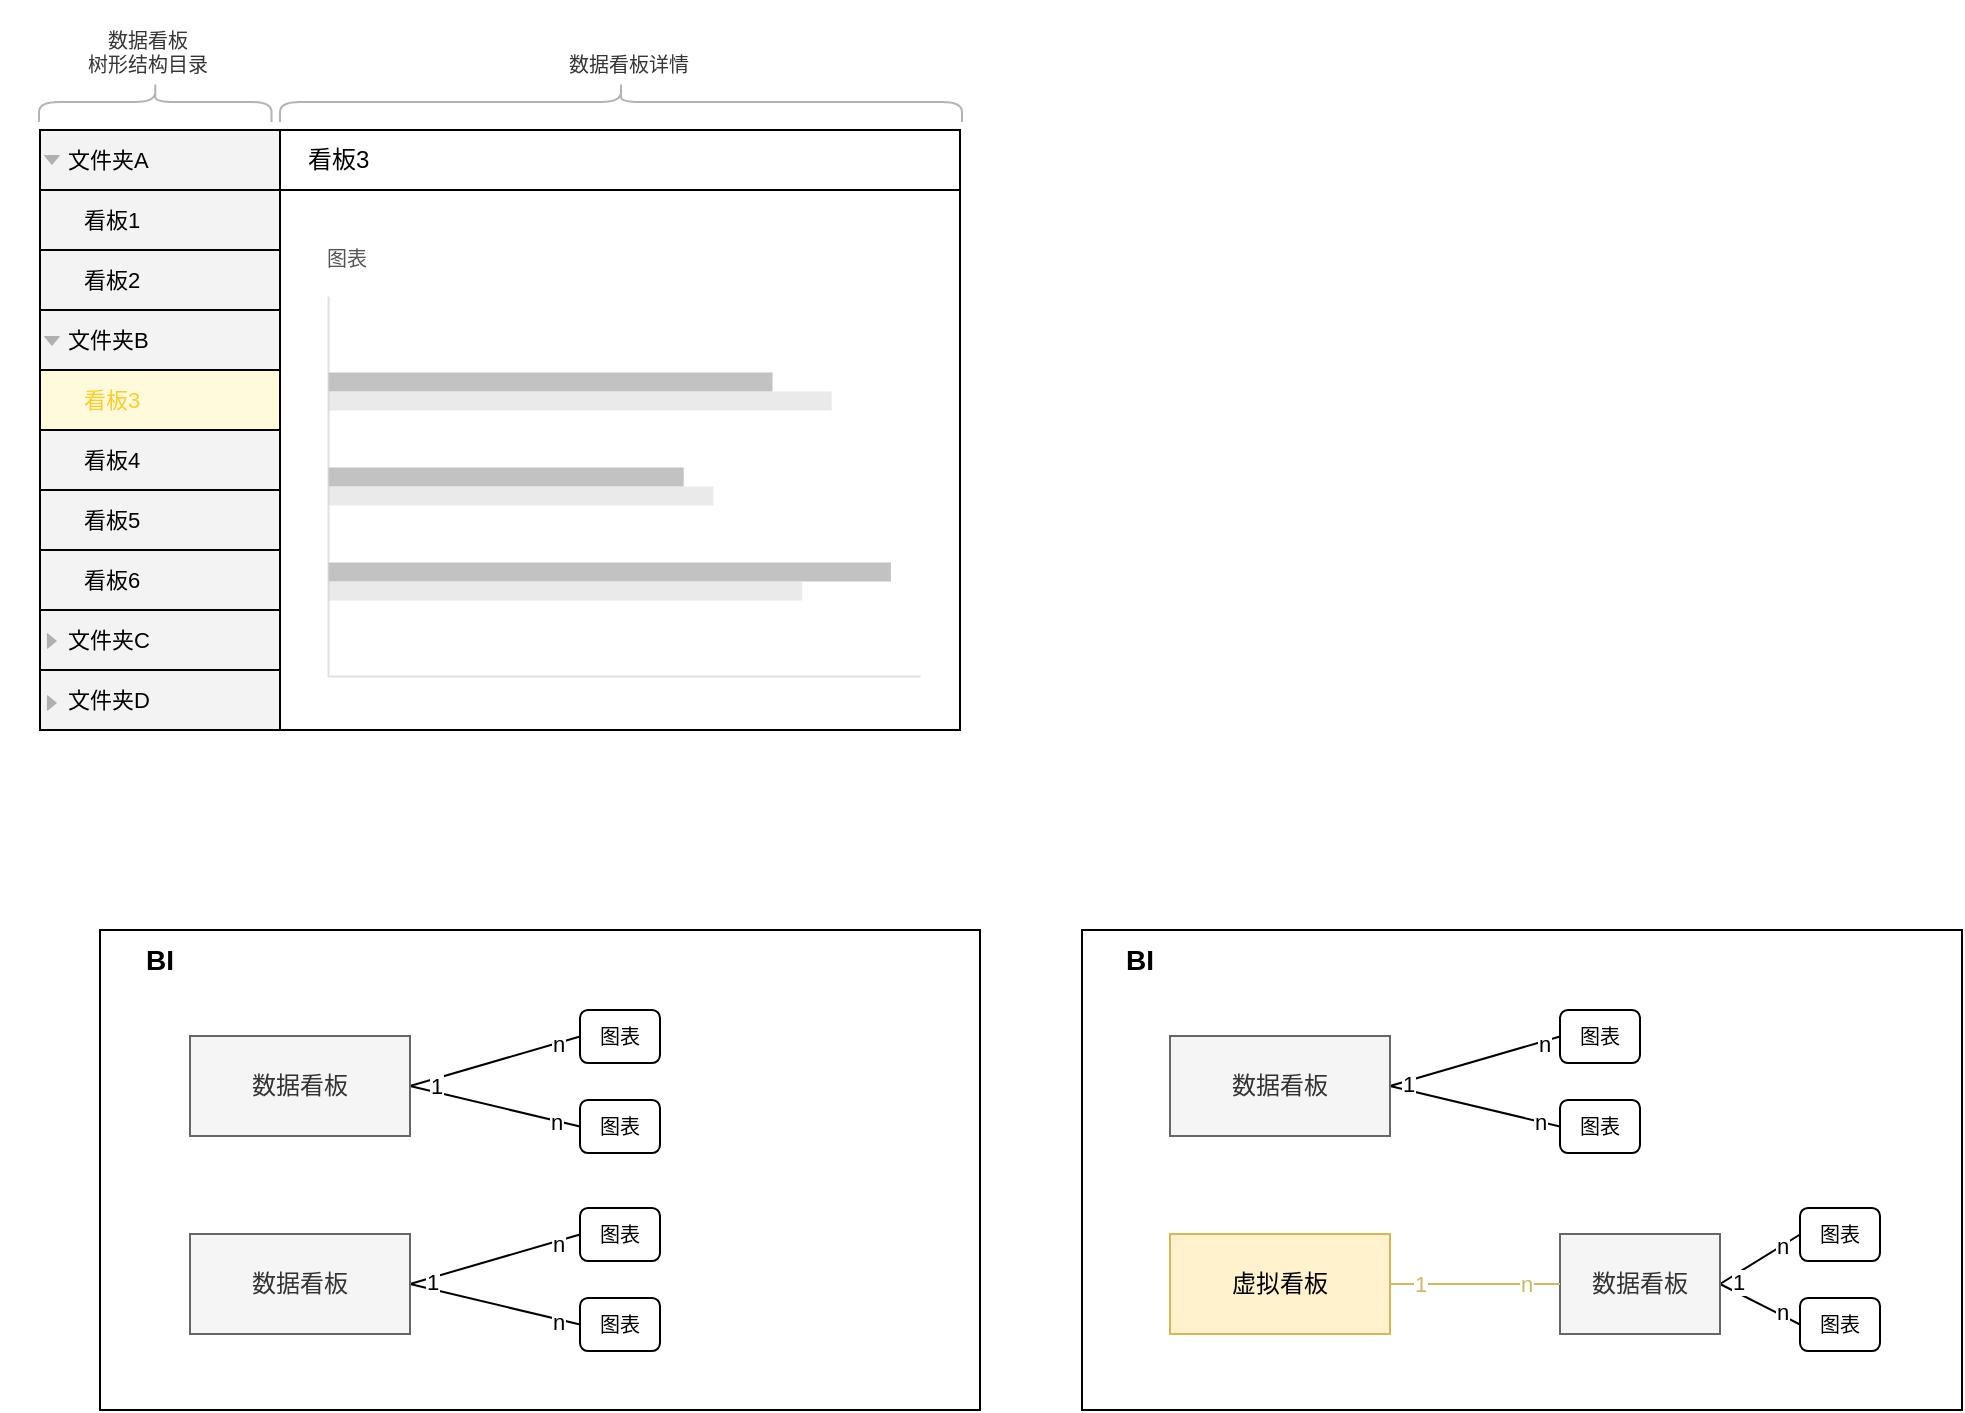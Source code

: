 <mxfile version="24.7.8">
  <diagram name="第 1 页" id="zlOiqVQvwRABKMJe_wMJ">
    <mxGraphModel dx="843" dy="472" grid="1" gridSize="10" guides="1" tooltips="1" connect="1" arrows="1" fold="1" page="1" pageScale="1" pageWidth="827" pageHeight="1169" math="0" shadow="0">
      <root>
        <mxCell id="0" />
        <mxCell id="1" parent="0" />
        <mxCell id="h7WIi_DsQQgCkxApf44P-24" value="" style="rounded=0;whiteSpace=wrap;html=1;" vertex="1" parent="1">
          <mxGeometry x="110" y="500" width="440" height="240" as="geometry" />
        </mxCell>
        <mxCell id="qJo_SdbEoeLukXndjE-c-46" value="" style="group" parent="1" vertex="1" connectable="0">
          <mxGeometry x="60" y="35" width="500" height="380" as="geometry" />
        </mxCell>
        <mxCell id="qJo_SdbEoeLukXndjE-c-45" value="" style="rounded=0;whiteSpace=wrap;html=1;strokeColor=none;" parent="qJo_SdbEoeLukXndjE-c-46" vertex="1">
          <mxGeometry width="500" height="380" as="geometry" />
        </mxCell>
        <mxCell id="qJo_SdbEoeLukXndjE-c-18" value="" style="whiteSpace=wrap;html=1;strokeColor=#000000;" parent="qJo_SdbEoeLukXndjE-c-46" vertex="1">
          <mxGeometry x="140" y="65" width="340" height="300" as="geometry" />
        </mxCell>
        <mxCell id="qJo_SdbEoeLukXndjE-c-19" value="看板3" style="rounded=0;whiteSpace=wrap;html=1;align=left;spacingLeft=12;strokeColor=#000000;" parent="qJo_SdbEoeLukXndjE-c-46" vertex="1">
          <mxGeometry x="140" y="65" width="340" height="30" as="geometry" />
        </mxCell>
        <mxCell id="qJo_SdbEoeLukXndjE-c-1" value="文件夹A" style="rounded=0;whiteSpace=wrap;html=1;align=left;spacingLeft=12;fillColor=#f3f3f3;fontSize=11;" parent="qJo_SdbEoeLukXndjE-c-46" vertex="1">
          <mxGeometry x="20" y="65" width="120" height="30" as="geometry" />
        </mxCell>
        <mxCell id="qJo_SdbEoeLukXndjE-c-2" value="看板1" style="rounded=0;whiteSpace=wrap;html=1;align=left;spacingLeft=20;fillColor=#f3f3f3;fontSize=11;" parent="qJo_SdbEoeLukXndjE-c-46" vertex="1">
          <mxGeometry x="20" y="95" width="120" height="30" as="geometry" />
        </mxCell>
        <mxCell id="qJo_SdbEoeLukXndjE-c-4" value="看板2" style="rounded=0;whiteSpace=wrap;html=1;align=left;spacingLeft=20;fillColor=#f3f3f3;fontSize=11;" parent="qJo_SdbEoeLukXndjE-c-46" vertex="1">
          <mxGeometry x="20" y="125" width="120" height="30" as="geometry" />
        </mxCell>
        <mxCell id="qJo_SdbEoeLukXndjE-c-5" value="文件夹B" style="rounded=0;whiteSpace=wrap;html=1;align=left;spacingLeft=12;fillColor=#f3f3f3;fontSize=11;" parent="qJo_SdbEoeLukXndjE-c-46" vertex="1">
          <mxGeometry x="20" y="155" width="120" height="30" as="geometry" />
        </mxCell>
        <mxCell id="qJo_SdbEoeLukXndjE-c-6" value="看板3" style="rounded=0;whiteSpace=wrap;html=1;align=left;spacingLeft=20;fillColor=#FFFADB;fontColor=#FFCC26;fontSize=11;" parent="qJo_SdbEoeLukXndjE-c-46" vertex="1">
          <mxGeometry x="20" y="185" width="120" height="30" as="geometry" />
        </mxCell>
        <mxCell id="qJo_SdbEoeLukXndjE-c-7" value="看板4" style="rounded=0;whiteSpace=wrap;html=1;align=left;spacingLeft=20;fillColor=#f3f3f3;fontSize=11;" parent="qJo_SdbEoeLukXndjE-c-46" vertex="1">
          <mxGeometry x="20" y="215" width="120" height="30" as="geometry" />
        </mxCell>
        <mxCell id="qJo_SdbEoeLukXndjE-c-8" value="看板5" style="rounded=0;whiteSpace=wrap;html=1;align=left;spacingLeft=20;fillColor=#f3f3f3;fontSize=11;" parent="qJo_SdbEoeLukXndjE-c-46" vertex="1">
          <mxGeometry x="20" y="245" width="120" height="30" as="geometry" />
        </mxCell>
        <mxCell id="qJo_SdbEoeLukXndjE-c-9" value="" style="strokeWidth=2;html=1;shape=mxgraph.flowchart.extract_or_measurement;whiteSpace=wrap;fillStyle=solid;fillColor=#B0B0B0;strokeColor=none;rotation=-180;" parent="qJo_SdbEoeLukXndjE-c-46" vertex="1">
          <mxGeometry x="22" y="77.5" width="7.92" height="5" as="geometry" />
        </mxCell>
        <mxCell id="qJo_SdbEoeLukXndjE-c-12" value="" style="strokeWidth=2;html=1;shape=mxgraph.flowchart.extract_or_measurement;whiteSpace=wrap;fillStyle=solid;fillColor=#B0B0B0;strokeColor=none;rotation=-180;" parent="qJo_SdbEoeLukXndjE-c-46" vertex="1">
          <mxGeometry x="22" y="168" width="7.92" height="5" as="geometry" />
        </mxCell>
        <mxCell id="qJo_SdbEoeLukXndjE-c-13" value="看板6" style="rounded=0;whiteSpace=wrap;html=1;align=left;spacingLeft=20;fillColor=#f3f3f3;fontSize=11;" parent="qJo_SdbEoeLukXndjE-c-46" vertex="1">
          <mxGeometry x="20" y="275" width="120" height="30" as="geometry" />
        </mxCell>
        <mxCell id="qJo_SdbEoeLukXndjE-c-14" value="文件夹C" style="rounded=0;whiteSpace=wrap;html=1;align=left;spacingLeft=12;fillColor=#f3f3f3;fontSize=11;" parent="qJo_SdbEoeLukXndjE-c-46" vertex="1">
          <mxGeometry x="20" y="305" width="120" height="30" as="geometry" />
        </mxCell>
        <mxCell id="qJo_SdbEoeLukXndjE-c-15" value="文件夹D" style="rounded=0;whiteSpace=wrap;html=1;align=left;spacingLeft=12;fillColor=#f3f3f3;fontSize=11;" parent="qJo_SdbEoeLukXndjE-c-46" vertex="1">
          <mxGeometry x="20" y="335" width="120" height="30" as="geometry" />
        </mxCell>
        <mxCell id="qJo_SdbEoeLukXndjE-c-16" value="" style="strokeWidth=2;html=1;shape=mxgraph.flowchart.extract_or_measurement;whiteSpace=wrap;fillStyle=solid;fillColor=#B0B0B0;strokeColor=none;rotation=90;" parent="qJo_SdbEoeLukXndjE-c-46" vertex="1">
          <mxGeometry x="22" y="318" width="7.92" height="5" as="geometry" />
        </mxCell>
        <mxCell id="qJo_SdbEoeLukXndjE-c-17" value="" style="strokeWidth=2;html=1;shape=mxgraph.flowchart.extract_or_measurement;whiteSpace=wrap;fillStyle=solid;fillColor=#B0B0B0;strokeColor=none;rotation=90;" parent="qJo_SdbEoeLukXndjE-c-46" vertex="1">
          <mxGeometry x="22" y="349" width="7.92" height="5" as="geometry" />
        </mxCell>
        <mxCell id="qJo_SdbEoeLukXndjE-c-20" value="" style="verticalLabelPosition=bottom;shadow=0;dashed=0;align=center;html=1;verticalAlign=top;strokeWidth=0.5;shape=mxgraph.mockup.graphics.barChart;strokeColor=none;strokeColor2=none;strokeColor3=#cccccc;fillColor2=#999999;fillColor3=#dddddd;opacity=60;" parent="qJo_SdbEoeLukXndjE-c-46" vertex="1">
          <mxGeometry x="164" y="148" width="296" height="190" as="geometry" />
        </mxCell>
        <mxCell id="qJo_SdbEoeLukXndjE-c-36" value="" style="shape=curlyBracket;whiteSpace=wrap;html=1;rounded=1;flipH=1;labelPosition=right;verticalLabelPosition=middle;align=left;verticalAlign=middle;rotation=-90;strokeColor=#B3B3B3;" parent="qJo_SdbEoeLukXndjE-c-46" vertex="1">
          <mxGeometry x="300.5" y="-119.5" width="20" height="341" as="geometry" />
        </mxCell>
        <mxCell id="qJo_SdbEoeLukXndjE-c-37" value="数据看板详情" style="text;html=1;align=center;verticalAlign=middle;whiteSpace=wrap;rounded=0;fontColor=#363636;fontSize=10;" parent="qJo_SdbEoeLukXndjE-c-46" vertex="1">
          <mxGeometry x="275" y="17" width="79" height="30" as="geometry" />
        </mxCell>
        <mxCell id="qJo_SdbEoeLukXndjE-c-38" value="数据看板&lt;div style=&quot;font-size: 10px;&quot;&gt;树形结构目录&lt;/div&gt;" style="text;html=1;align=center;verticalAlign=middle;whiteSpace=wrap;rounded=0;fontColor=#363636;fontSize=10;" parent="qJo_SdbEoeLukXndjE-c-46" vertex="1">
          <mxGeometry x="34" y="11" width="80" height="30" as="geometry" />
        </mxCell>
        <mxCell id="qJo_SdbEoeLukXndjE-c-40" value="" style="shape=curlyBracket;whiteSpace=wrap;html=1;rounded=1;flipH=1;labelPosition=right;verticalLabelPosition=middle;align=left;verticalAlign=middle;rotation=-90;strokeColor=#B3B3B3;" parent="qJo_SdbEoeLukXndjE-c-46" vertex="1">
          <mxGeometry x="67.63" y="-7.12" width="20" height="116.25" as="geometry" />
        </mxCell>
        <mxCell id="qJo_SdbEoeLukXndjE-c-43" value="图表" style="text;html=1;align=center;verticalAlign=middle;resizable=0;points=[];autosize=1;strokeColor=none;fillColor=none;fontSize=10;fontColor=#555555;" parent="qJo_SdbEoeLukXndjE-c-46" vertex="1">
          <mxGeometry x="153" y="114" width="40" height="30" as="geometry" />
        </mxCell>
        <mxCell id="h7WIi_DsQQgCkxApf44P-7" style="rounded=0;orthogonalLoop=1;jettySize=auto;html=1;exitX=1;exitY=0.5;exitDx=0;exitDy=0;entryX=0;entryY=0.5;entryDx=0;entryDy=0;endArrow=none;endFill=0;" edge="1" parent="1" source="h7WIi_DsQQgCkxApf44P-14" target="h7WIi_DsQQgCkxApf44P-18">
          <mxGeometry relative="1" as="geometry">
            <mxPoint x="270" y="580" as="sourcePoint" />
            <mxPoint x="350.0" y="608" as="targetPoint" />
          </mxGeometry>
        </mxCell>
        <mxCell id="h7WIi_DsQQgCkxApf44P-52" value="n" style="edgeLabel;html=1;align=center;verticalAlign=middle;resizable=0;points=[];" vertex="1" connectable="0" parent="h7WIi_DsQQgCkxApf44P-7">
          <mxGeometry x="0.722" relative="1" as="geometry">
            <mxPoint as="offset" />
          </mxGeometry>
        </mxCell>
        <mxCell id="h7WIi_DsQQgCkxApf44P-5" style="rounded=0;orthogonalLoop=1;jettySize=auto;html=1;exitX=1;exitY=0.5;exitDx=0;exitDy=0;entryX=0;entryY=0.5;entryDx=0;entryDy=0;endArrow=none;endFill=0;" edge="1" parent="1" source="h7WIi_DsQQgCkxApf44P-14" target="h7WIi_DsQQgCkxApf44P-17">
          <mxGeometry relative="1" as="geometry">
            <mxPoint x="270" y="580" as="sourcePoint" />
            <mxPoint x="350.0" y="555" as="targetPoint" />
          </mxGeometry>
        </mxCell>
        <mxCell id="h7WIi_DsQQgCkxApf44P-51" value="n" style="edgeLabel;html=1;align=center;verticalAlign=middle;resizable=0;points=[];" vertex="1" connectable="0" parent="h7WIi_DsQQgCkxApf44P-5">
          <mxGeometry x="0.743" relative="1" as="geometry">
            <mxPoint as="offset" />
          </mxGeometry>
        </mxCell>
        <mxCell id="h7WIi_DsQQgCkxApf44P-56" value="1" style="edgeLabel;html=1;align=center;verticalAlign=middle;resizable=0;points=[];" vertex="1" connectable="0" parent="h7WIi_DsQQgCkxApf44P-5">
          <mxGeometry x="-0.73" y="-3" relative="1" as="geometry">
            <mxPoint as="offset" />
          </mxGeometry>
        </mxCell>
        <mxCell id="h7WIi_DsQQgCkxApf44P-14" value="数据看板" style="html=1;whiteSpace=wrap;fillColor=#f5f5f5;fontColor=#333333;strokeColor=#666666;" vertex="1" parent="1">
          <mxGeometry x="155" y="553" width="110" height="50" as="geometry" />
        </mxCell>
        <mxCell id="h7WIi_DsQQgCkxApf44P-17" value="图表" style="rounded=1;whiteSpace=wrap;html=1;fontSize=10;" vertex="1" parent="1">
          <mxGeometry x="350" y="540" width="40" height="26.5" as="geometry" />
        </mxCell>
        <mxCell id="h7WIi_DsQQgCkxApf44P-18" value="图表" style="rounded=1;whiteSpace=wrap;html=1;fontSize=10;" vertex="1" parent="1">
          <mxGeometry x="350" y="585" width="40" height="26.5" as="geometry" />
        </mxCell>
        <mxCell id="h7WIi_DsQQgCkxApf44P-19" style="rounded=0;orthogonalLoop=1;jettySize=auto;html=1;exitX=1;exitY=0.5;exitDx=0;exitDy=0;entryX=0;entryY=0.5;entryDx=0;entryDy=0;endArrow=none;endFill=0;" edge="1" parent="1" source="h7WIi_DsQQgCkxApf44P-21" target="h7WIi_DsQQgCkxApf44P-23">
          <mxGeometry relative="1" as="geometry">
            <mxPoint x="270" y="679" as="sourcePoint" />
            <mxPoint x="350.0" y="707" as="targetPoint" />
          </mxGeometry>
        </mxCell>
        <mxCell id="h7WIi_DsQQgCkxApf44P-54" value="n" style="edgeLabel;html=1;align=center;verticalAlign=middle;resizable=0;points=[];" vertex="1" connectable="0" parent="h7WIi_DsQQgCkxApf44P-19">
          <mxGeometry x="0.745" y="-1" relative="1" as="geometry">
            <mxPoint as="offset" />
          </mxGeometry>
        </mxCell>
        <mxCell id="h7WIi_DsQQgCkxApf44P-20" style="rounded=0;orthogonalLoop=1;jettySize=auto;html=1;exitX=1;exitY=0.5;exitDx=0;exitDy=0;entryX=0;entryY=0.5;entryDx=0;entryDy=0;endArrow=none;endFill=0;" edge="1" parent="1" source="h7WIi_DsQQgCkxApf44P-21" target="h7WIi_DsQQgCkxApf44P-22">
          <mxGeometry relative="1" as="geometry">
            <mxPoint x="270" y="679" as="sourcePoint" />
            <mxPoint x="350.0" y="654" as="targetPoint" />
          </mxGeometry>
        </mxCell>
        <mxCell id="h7WIi_DsQQgCkxApf44P-53" value="n" style="edgeLabel;html=1;align=center;verticalAlign=middle;resizable=0;points=[];" vertex="1" connectable="0" parent="h7WIi_DsQQgCkxApf44P-20">
          <mxGeometry x="0.737" y="-1" relative="1" as="geometry">
            <mxPoint as="offset" />
          </mxGeometry>
        </mxCell>
        <mxCell id="h7WIi_DsQQgCkxApf44P-55" value="1" style="edgeLabel;html=1;align=center;verticalAlign=middle;resizable=0;points=[];" vertex="1" connectable="0" parent="h7WIi_DsQQgCkxApf44P-20">
          <mxGeometry x="-0.756" y="-1" relative="1" as="geometry">
            <mxPoint y="1" as="offset" />
          </mxGeometry>
        </mxCell>
        <mxCell id="h7WIi_DsQQgCkxApf44P-21" value="数据看板" style="html=1;whiteSpace=wrap;fillColor=#f5f5f5;fontColor=#333333;strokeColor=#666666;" vertex="1" parent="1">
          <mxGeometry x="155" y="652" width="110" height="50" as="geometry" />
        </mxCell>
        <mxCell id="h7WIi_DsQQgCkxApf44P-22" value="图表" style="rounded=1;whiteSpace=wrap;html=1;fontSize=10;" vertex="1" parent="1">
          <mxGeometry x="350" y="639" width="40" height="26.5" as="geometry" />
        </mxCell>
        <mxCell id="h7WIi_DsQQgCkxApf44P-23" value="图表" style="rounded=1;whiteSpace=wrap;html=1;fontSize=10;" vertex="1" parent="1">
          <mxGeometry x="350" y="684" width="40" height="26.5" as="geometry" />
        </mxCell>
        <mxCell id="h7WIi_DsQQgCkxApf44P-25" value="BI" style="text;html=1;align=center;verticalAlign=middle;whiteSpace=wrap;rounded=0;fontSize=14;fontStyle=1" vertex="1" parent="1">
          <mxGeometry x="110" y="500" width="60" height="30" as="geometry" />
        </mxCell>
        <mxCell id="h7WIi_DsQQgCkxApf44P-26" value="" style="rounded=0;whiteSpace=wrap;html=1;" vertex="1" parent="1">
          <mxGeometry x="601" y="500" width="440" height="240" as="geometry" />
        </mxCell>
        <mxCell id="h7WIi_DsQQgCkxApf44P-49" style="rounded=0;orthogonalLoop=1;jettySize=auto;html=1;exitX=1;exitY=0.5;exitDx=0;exitDy=0;endArrow=none;endFill=0;entryX=0;entryY=0.5;entryDx=0;entryDy=0;" edge="1" parent="1" source="h7WIi_DsQQgCkxApf44P-29" target="h7WIi_DsQQgCkxApf44P-30">
          <mxGeometry relative="1" as="geometry" />
        </mxCell>
        <mxCell id="h7WIi_DsQQgCkxApf44P-57" value="n" style="edgeLabel;html=1;align=center;verticalAlign=middle;resizable=0;points=[];" vertex="1" connectable="0" parent="h7WIi_DsQQgCkxApf44P-49">
          <mxGeometry x="0.804" y="-1" relative="1" as="geometry">
            <mxPoint as="offset" />
          </mxGeometry>
        </mxCell>
        <mxCell id="h7WIi_DsQQgCkxApf44P-50" style="rounded=0;orthogonalLoop=1;jettySize=auto;html=1;exitX=1;exitY=0.5;exitDx=0;exitDy=0;entryX=0;entryY=0.5;entryDx=0;entryDy=0;endArrow=none;endFill=0;" edge="1" parent="1" source="h7WIi_DsQQgCkxApf44P-29" target="h7WIi_DsQQgCkxApf44P-31">
          <mxGeometry relative="1" as="geometry" />
        </mxCell>
        <mxCell id="h7WIi_DsQQgCkxApf44P-58" value="n" style="edgeLabel;html=1;align=center;verticalAlign=middle;resizable=0;points=[];" vertex="1" connectable="0" parent="h7WIi_DsQQgCkxApf44P-50">
          <mxGeometry x="0.753" relative="1" as="geometry">
            <mxPoint as="offset" />
          </mxGeometry>
        </mxCell>
        <mxCell id="h7WIi_DsQQgCkxApf44P-59" value="1" style="edgeLabel;html=1;align=center;verticalAlign=middle;resizable=0;points=[];" vertex="1" connectable="0" parent="h7WIi_DsQQgCkxApf44P-50">
          <mxGeometry x="-0.836" y="1" relative="1" as="geometry">
            <mxPoint x="2" y="-2" as="offset" />
          </mxGeometry>
        </mxCell>
        <mxCell id="h7WIi_DsQQgCkxApf44P-29" value="数据看板" style="html=1;whiteSpace=wrap;fillColor=#f5f5f5;fontColor=#333333;strokeColor=#666666;" vertex="1" parent="1">
          <mxGeometry x="645" y="553" width="110" height="50" as="geometry" />
        </mxCell>
        <mxCell id="h7WIi_DsQQgCkxApf44P-30" value="图表" style="rounded=1;whiteSpace=wrap;html=1;fontSize=10;" vertex="1" parent="1">
          <mxGeometry x="840" y="540" width="40" height="26.5" as="geometry" />
        </mxCell>
        <mxCell id="h7WIi_DsQQgCkxApf44P-31" value="图表" style="rounded=1;whiteSpace=wrap;html=1;fontSize=10;" vertex="1" parent="1">
          <mxGeometry x="840" y="585" width="40" height="26.5" as="geometry" />
        </mxCell>
        <mxCell id="h7WIi_DsQQgCkxApf44P-32" style="rounded=0;orthogonalLoop=1;jettySize=auto;html=1;exitX=1;exitY=0.5;exitDx=0;exitDy=0;entryX=0;entryY=0.5;entryDx=0;entryDy=0;endArrow=none;endFill=0;" edge="1" parent="1" source="h7WIi_DsQQgCkxApf44P-34" target="h7WIi_DsQQgCkxApf44P-36">
          <mxGeometry relative="1" as="geometry">
            <mxPoint x="760" y="679" as="sourcePoint" />
            <mxPoint x="840.0" y="707" as="targetPoint" />
          </mxGeometry>
        </mxCell>
        <mxCell id="h7WIi_DsQQgCkxApf44P-61" value="n" style="edgeLabel;html=1;align=center;verticalAlign=middle;resizable=0;points=[];" vertex="1" connectable="0" parent="h7WIi_DsQQgCkxApf44P-32">
          <mxGeometry x="0.505" y="1" relative="1" as="geometry">
            <mxPoint as="offset" />
          </mxGeometry>
        </mxCell>
        <mxCell id="h7WIi_DsQQgCkxApf44P-33" style="rounded=0;orthogonalLoop=1;jettySize=auto;html=1;exitX=1;exitY=0.5;exitDx=0;exitDy=0;entryX=0;entryY=0.5;entryDx=0;entryDy=0;endArrow=none;endFill=0;" edge="1" parent="1" source="h7WIi_DsQQgCkxApf44P-34" target="h7WIi_DsQQgCkxApf44P-35">
          <mxGeometry relative="1" as="geometry">
            <mxPoint x="760" y="679" as="sourcePoint" />
            <mxPoint x="840.0" y="654" as="targetPoint" />
          </mxGeometry>
        </mxCell>
        <mxCell id="h7WIi_DsQQgCkxApf44P-60" value="n" style="edgeLabel;html=1;align=center;verticalAlign=middle;resizable=0;points=[];" vertex="1" connectable="0" parent="h7WIi_DsQQgCkxApf44P-33">
          <mxGeometry x="0.561" relative="1" as="geometry">
            <mxPoint as="offset" />
          </mxGeometry>
        </mxCell>
        <mxCell id="h7WIi_DsQQgCkxApf44P-62" value="1" style="edgeLabel;html=1;align=center;verticalAlign=middle;resizable=0;points=[];" vertex="1" connectable="0" parent="h7WIi_DsQQgCkxApf44P-33">
          <mxGeometry x="-0.646" y="-1" relative="1" as="geometry">
            <mxPoint x="1" y="2" as="offset" />
          </mxGeometry>
        </mxCell>
        <mxCell id="h7WIi_DsQQgCkxApf44P-34" value="数据看板" style="html=1;whiteSpace=wrap;fillColor=#f5f5f5;fontColor=#333333;strokeColor=#666666;" vertex="1" parent="1">
          <mxGeometry x="840" y="652" width="80" height="50" as="geometry" />
        </mxCell>
        <mxCell id="h7WIi_DsQQgCkxApf44P-35" value="图表" style="rounded=1;whiteSpace=wrap;html=1;fontSize=10;" vertex="1" parent="1">
          <mxGeometry x="960" y="639" width="40" height="26.5" as="geometry" />
        </mxCell>
        <mxCell id="h7WIi_DsQQgCkxApf44P-36" value="图表" style="rounded=1;whiteSpace=wrap;html=1;fontSize=10;" vertex="1" parent="1">
          <mxGeometry x="960" y="684" width="40" height="26.5" as="geometry" />
        </mxCell>
        <mxCell id="h7WIi_DsQQgCkxApf44P-37" value="BI" style="text;html=1;align=center;verticalAlign=middle;whiteSpace=wrap;rounded=0;fontStyle=1;fontSize=14;" vertex="1" parent="1">
          <mxGeometry x="600" y="500" width="60" height="30" as="geometry" />
        </mxCell>
        <mxCell id="h7WIi_DsQQgCkxApf44P-47" style="rounded=0;orthogonalLoop=1;jettySize=auto;html=1;exitX=1;exitY=0.5;exitDx=0;exitDy=0;entryX=0;entryY=0.5;entryDx=0;entryDy=0;endArrow=none;endFill=0;strokeColor=#D4B85F;" edge="1" parent="1" source="h7WIi_DsQQgCkxApf44P-38" target="h7WIi_DsQQgCkxApf44P-34">
          <mxGeometry relative="1" as="geometry" />
        </mxCell>
        <mxCell id="h7WIi_DsQQgCkxApf44P-66" value="1" style="edgeLabel;html=1;align=center;verticalAlign=middle;resizable=0;points=[];fontColor=#D4B85F;" vertex="1" connectable="0" parent="h7WIi_DsQQgCkxApf44P-47">
          <mxGeometry x="-0.657" relative="1" as="geometry">
            <mxPoint as="offset" />
          </mxGeometry>
        </mxCell>
        <mxCell id="h7WIi_DsQQgCkxApf44P-67" value="n" style="edgeLabel;html=1;align=center;verticalAlign=middle;resizable=0;points=[];fontColor=#D4B85F;" vertex="1" connectable="0" parent="h7WIi_DsQQgCkxApf44P-47">
          <mxGeometry x="0.649" relative="1" as="geometry">
            <mxPoint x="-2" as="offset" />
          </mxGeometry>
        </mxCell>
        <mxCell id="h7WIi_DsQQgCkxApf44P-38" value="虚拟看板" style="html=1;whiteSpace=wrap;fillColor=#fff2cc;strokeColor=#d6b656;" vertex="1" parent="1">
          <mxGeometry x="645" y="652" width="110" height="50" as="geometry" />
        </mxCell>
      </root>
    </mxGraphModel>
  </diagram>
</mxfile>

